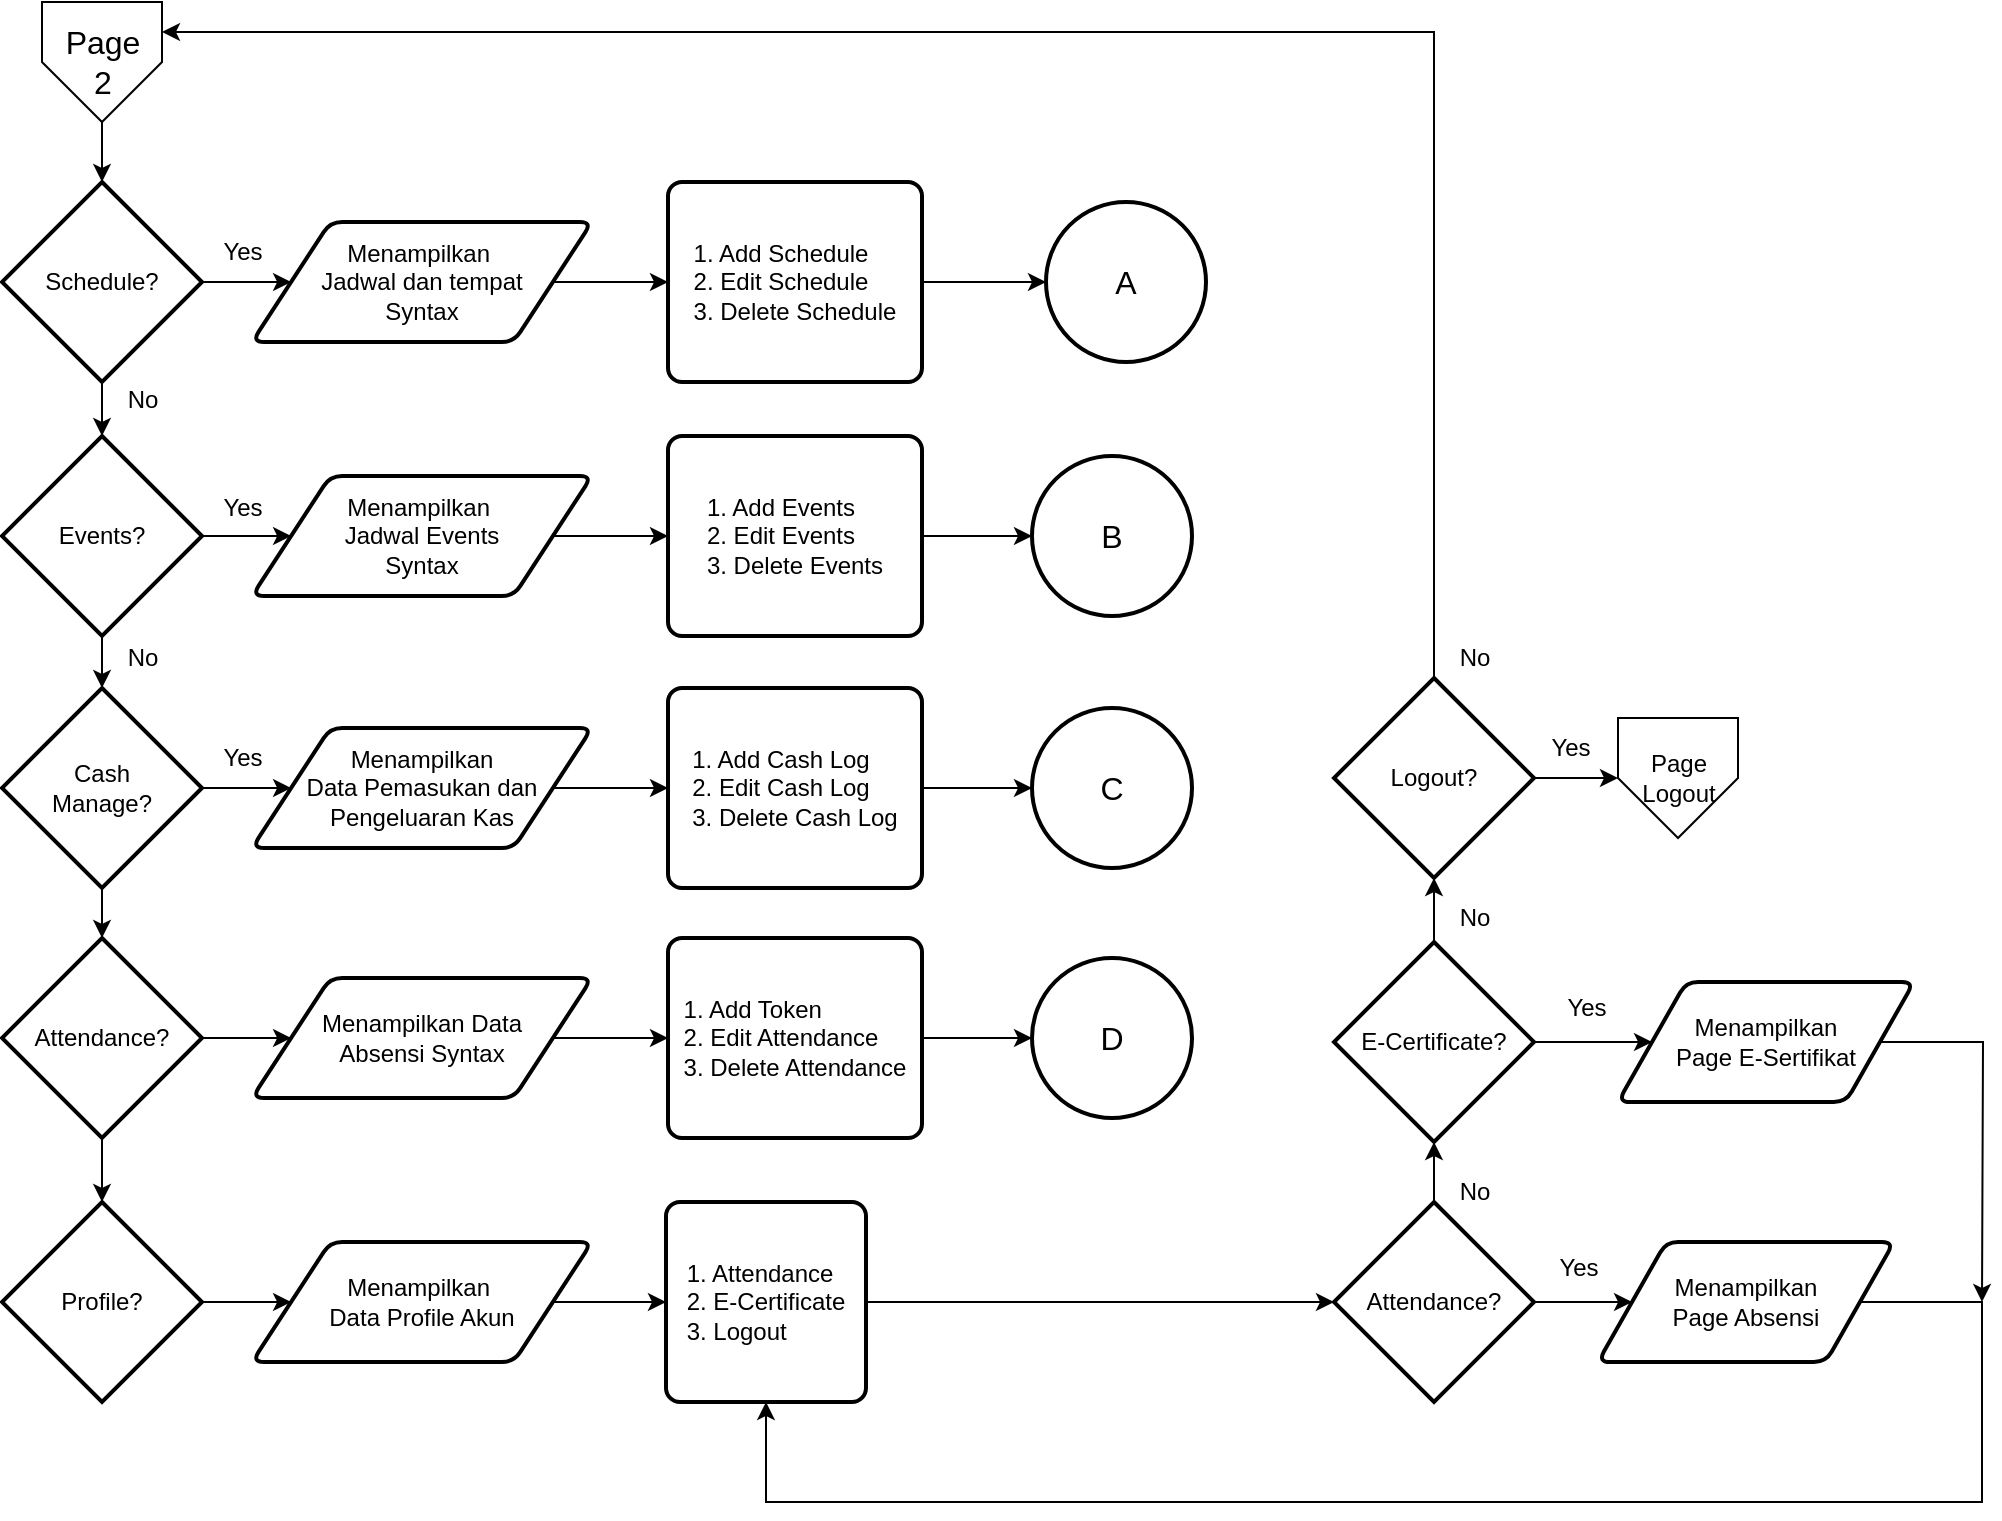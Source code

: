 <mxfile version="24.7.6">
  <diagram name="Page-1" id="h7Oh3EGUh3cBh1QtTX6X">
    <mxGraphModel dx="2100" dy="1222" grid="1" gridSize="10" guides="1" tooltips="1" connect="1" arrows="1" fold="1" page="1" pageScale="1" pageWidth="1169" pageHeight="1654" math="0" shadow="0">
      <root>
        <mxCell id="0" />
        <mxCell id="1" parent="0" />
        <mxCell id="zowKYsmVcmLUm09wKHbU-10" value="" style="edgeStyle=orthogonalEdgeStyle;rounded=0;orthogonalLoop=1;jettySize=auto;html=1;" edge="1" parent="1" source="zowKYsmVcmLUm09wKHbU-1" target="zowKYsmVcmLUm09wKHbU-3">
          <mxGeometry relative="1" as="geometry" />
        </mxCell>
        <mxCell id="zowKYsmVcmLUm09wKHbU-1" value="&lt;font style=&quot;font-size: 16px;&quot;&gt;Page&lt;/font&gt;&lt;div style=&quot;font-size: 16px;&quot;&gt;&lt;font style=&quot;font-size: 16px;&quot;&gt;2&lt;/font&gt;&lt;/div&gt;" style="verticalLabelPosition=middle;verticalAlign=middle;html=1;shape=offPageConnector;rounded=0;size=0.5;labelPosition=center;align=center;" vertex="1" parent="1">
          <mxGeometry x="50" y="40" width="60" height="60" as="geometry" />
        </mxCell>
        <mxCell id="zowKYsmVcmLUm09wKHbU-2" style="edgeStyle=orthogonalEdgeStyle;rounded=0;orthogonalLoop=1;jettySize=auto;html=1;exitX=1;exitY=0.5;exitDx=0;exitDy=0;exitPerimeter=0;entryX=0;entryY=0.5;entryDx=0;entryDy=0;" edge="1" parent="1" source="zowKYsmVcmLUm09wKHbU-3" target="zowKYsmVcmLUm09wKHbU-8">
          <mxGeometry relative="1" as="geometry" />
        </mxCell>
        <mxCell id="zowKYsmVcmLUm09wKHbU-3" value="Schedule?" style="strokeWidth=2;html=1;shape=mxgraph.flowchart.decision;whiteSpace=wrap;" vertex="1" parent="1">
          <mxGeometry x="30" y="130" width="100" height="100" as="geometry" />
        </mxCell>
        <mxCell id="zowKYsmVcmLUm09wKHbU-4" style="edgeStyle=orthogonalEdgeStyle;rounded=0;orthogonalLoop=1;jettySize=auto;html=1;exitX=1;exitY=0.5;exitDx=0;exitDy=0;exitPerimeter=0;entryX=0;entryY=0.5;entryDx=0;entryDy=0;" edge="1" parent="1" source="zowKYsmVcmLUm09wKHbU-5" target="zowKYsmVcmLUm09wKHbU-9">
          <mxGeometry relative="1" as="geometry" />
        </mxCell>
        <mxCell id="zowKYsmVcmLUm09wKHbU-26" value="" style="edgeStyle=orthogonalEdgeStyle;rounded=0;orthogonalLoop=1;jettySize=auto;html=1;" edge="1" parent="1" source="zowKYsmVcmLUm09wKHbU-5" target="zowKYsmVcmLUm09wKHbU-25">
          <mxGeometry relative="1" as="geometry" />
        </mxCell>
        <mxCell id="zowKYsmVcmLUm09wKHbU-5" value="Events?" style="strokeWidth=2;html=1;shape=mxgraph.flowchart.decision;whiteSpace=wrap;" vertex="1" parent="1">
          <mxGeometry x="30" y="257" width="100" height="100" as="geometry" />
        </mxCell>
        <mxCell id="zowKYsmVcmLUm09wKHbU-6" style="edgeStyle=orthogonalEdgeStyle;rounded=0;orthogonalLoop=1;jettySize=auto;html=1;exitX=0.5;exitY=1;exitDx=0;exitDy=0;exitPerimeter=0;entryX=0.5;entryY=0;entryDx=0;entryDy=0;entryPerimeter=0;" edge="1" parent="1" source="zowKYsmVcmLUm09wKHbU-3" target="zowKYsmVcmLUm09wKHbU-5">
          <mxGeometry relative="1" as="geometry" />
        </mxCell>
        <mxCell id="zowKYsmVcmLUm09wKHbU-7" value="No" style="text;html=1;align=center;verticalAlign=middle;resizable=0;points=[];autosize=1;strokeColor=none;fillColor=none;" vertex="1" parent="1">
          <mxGeometry x="80" y="224" width="40" height="30" as="geometry" />
        </mxCell>
        <mxCell id="zowKYsmVcmLUm09wKHbU-14" value="" style="edgeStyle=orthogonalEdgeStyle;rounded=0;orthogonalLoop=1;jettySize=auto;html=1;" edge="1" parent="1" source="zowKYsmVcmLUm09wKHbU-8" target="zowKYsmVcmLUm09wKHbU-13">
          <mxGeometry relative="1" as="geometry" />
        </mxCell>
        <mxCell id="zowKYsmVcmLUm09wKHbU-8" value="Menampilkan&amp;nbsp;&lt;div&gt;Jadwal dan tempat&lt;div&gt;Syntax&lt;/div&gt;&lt;/div&gt;" style="shape=parallelogram;html=1;strokeWidth=2;perimeter=parallelogramPerimeter;whiteSpace=wrap;rounded=1;arcSize=12;size=0.23;" vertex="1" parent="1">
          <mxGeometry x="155" y="150" width="170" height="60" as="geometry" />
        </mxCell>
        <mxCell id="zowKYsmVcmLUm09wKHbU-16" value="" style="edgeStyle=orthogonalEdgeStyle;rounded=0;orthogonalLoop=1;jettySize=auto;html=1;" edge="1" parent="1" source="zowKYsmVcmLUm09wKHbU-9" target="zowKYsmVcmLUm09wKHbU-15">
          <mxGeometry relative="1" as="geometry" />
        </mxCell>
        <mxCell id="zowKYsmVcmLUm09wKHbU-9" value="Menampilkan&amp;nbsp;&lt;div&gt;Jadwal Events&lt;div&gt;Syntax&lt;/div&gt;&lt;/div&gt;" style="shape=parallelogram;html=1;strokeWidth=2;perimeter=parallelogramPerimeter;whiteSpace=wrap;rounded=1;arcSize=12;size=0.23;" vertex="1" parent="1">
          <mxGeometry x="155" y="277" width="170" height="60" as="geometry" />
        </mxCell>
        <mxCell id="zowKYsmVcmLUm09wKHbU-11" value="Yes" style="text;html=1;align=center;verticalAlign=middle;resizable=0;points=[];autosize=1;strokeColor=none;fillColor=none;" vertex="1" parent="1">
          <mxGeometry x="130" y="150" width="40" height="30" as="geometry" />
        </mxCell>
        <mxCell id="zowKYsmVcmLUm09wKHbU-12" value="Yes" style="text;html=1;align=center;verticalAlign=middle;resizable=0;points=[];autosize=1;strokeColor=none;fillColor=none;" vertex="1" parent="1">
          <mxGeometry x="130" y="278" width="40" height="30" as="geometry" />
        </mxCell>
        <mxCell id="zowKYsmVcmLUm09wKHbU-56" value="" style="edgeStyle=orthogonalEdgeStyle;rounded=0;orthogonalLoop=1;jettySize=auto;html=1;" edge="1" parent="1" source="zowKYsmVcmLUm09wKHbU-13" target="zowKYsmVcmLUm09wKHbU-55">
          <mxGeometry relative="1" as="geometry" />
        </mxCell>
        <mxCell id="zowKYsmVcmLUm09wKHbU-13" value="&lt;div style=&quot;text-align: justify;&quot;&gt;&lt;span style=&quot;background-color: initial;&quot;&gt;1. Add Schedule&lt;/span&gt;&lt;/div&gt;&lt;div style=&quot;text-align: justify;&quot;&gt;2. Edit Schedule&lt;/div&gt;&lt;div style=&quot;text-align: justify;&quot;&gt;3. Delete Schedule&lt;/div&gt;" style="rounded=1;whiteSpace=wrap;html=1;absoluteArcSize=1;arcSize=14;strokeWidth=2;align=center;" vertex="1" parent="1">
          <mxGeometry x="363" y="130" width="127" height="100" as="geometry" />
        </mxCell>
        <mxCell id="zowKYsmVcmLUm09wKHbU-61" value="" style="edgeStyle=orthogonalEdgeStyle;rounded=0;orthogonalLoop=1;jettySize=auto;html=1;" edge="1" parent="1" source="zowKYsmVcmLUm09wKHbU-15" target="zowKYsmVcmLUm09wKHbU-57">
          <mxGeometry relative="1" as="geometry" />
        </mxCell>
        <mxCell id="zowKYsmVcmLUm09wKHbU-15" value="&lt;div style=&quot;text-align: justify;&quot;&gt;&lt;span style=&quot;background-color: initial;&quot;&gt;1. Add Events&lt;/span&gt;&lt;/div&gt;&lt;div style=&quot;text-align: justify;&quot;&gt;2. Edit Events&lt;/div&gt;&lt;div style=&quot;text-align: justify;&quot;&gt;3. Delete Events&lt;/div&gt;" style="rounded=1;whiteSpace=wrap;html=1;absoluteArcSize=1;arcSize=14;strokeWidth=2;align=center;" vertex="1" parent="1">
          <mxGeometry x="363" y="257" width="127" height="100" as="geometry" />
        </mxCell>
        <mxCell id="zowKYsmVcmLUm09wKHbU-22" value="" style="edgeStyle=orthogonalEdgeStyle;rounded=0;orthogonalLoop=1;jettySize=auto;html=1;" edge="1" parent="1" source="zowKYsmVcmLUm09wKHbU-19" target="zowKYsmVcmLUm09wKHbU-21">
          <mxGeometry relative="1" as="geometry" />
        </mxCell>
        <mxCell id="zowKYsmVcmLUm09wKHbU-19" value="Menampilkan&lt;div&gt;Data Pemasukan dan&lt;/div&gt;&lt;div&gt;Pengeluaran Kas&lt;/div&gt;" style="shape=parallelogram;html=1;strokeWidth=2;perimeter=parallelogramPerimeter;whiteSpace=wrap;rounded=1;arcSize=12;size=0.23;" vertex="1" parent="1">
          <mxGeometry x="155" y="403" width="170" height="60" as="geometry" />
        </mxCell>
        <mxCell id="zowKYsmVcmLUm09wKHbU-62" value="" style="edgeStyle=orthogonalEdgeStyle;rounded=0;orthogonalLoop=1;jettySize=auto;html=1;" edge="1" parent="1" source="zowKYsmVcmLUm09wKHbU-21" target="zowKYsmVcmLUm09wKHbU-58">
          <mxGeometry relative="1" as="geometry" />
        </mxCell>
        <mxCell id="zowKYsmVcmLUm09wKHbU-21" value="&lt;div style=&quot;text-align: justify;&quot;&gt;&lt;span style=&quot;background-color: initial;&quot;&gt;1. Add Cash Log&lt;/span&gt;&lt;/div&gt;&lt;div style=&quot;text-align: justify;&quot;&gt;2. Edit Cash Log&lt;/div&gt;&lt;div style=&quot;text-align: justify;&quot;&gt;3. Delete Cash Log&lt;/div&gt;" style="rounded=1;whiteSpace=wrap;html=1;absoluteArcSize=1;arcSize=14;strokeWidth=2;align=center;" vertex="1" parent="1">
          <mxGeometry x="363" y="383" width="127" height="100" as="geometry" />
        </mxCell>
        <mxCell id="zowKYsmVcmLUm09wKHbU-24" value="Yes" style="text;html=1;align=center;verticalAlign=middle;resizable=0;points=[];autosize=1;strokeColor=none;fillColor=none;" vertex="1" parent="1">
          <mxGeometry x="130" y="403" width="40" height="30" as="geometry" />
        </mxCell>
        <mxCell id="zowKYsmVcmLUm09wKHbU-27" value="" style="edgeStyle=orthogonalEdgeStyle;rounded=0;orthogonalLoop=1;jettySize=auto;html=1;" edge="1" parent="1" source="zowKYsmVcmLUm09wKHbU-25" target="zowKYsmVcmLUm09wKHbU-19">
          <mxGeometry relative="1" as="geometry" />
        </mxCell>
        <mxCell id="zowKYsmVcmLUm09wKHbU-33" value="" style="edgeStyle=orthogonalEdgeStyle;rounded=0;orthogonalLoop=1;jettySize=auto;html=1;" edge="1" parent="1" source="zowKYsmVcmLUm09wKHbU-25" target="zowKYsmVcmLUm09wKHbU-29">
          <mxGeometry relative="1" as="geometry" />
        </mxCell>
        <mxCell id="zowKYsmVcmLUm09wKHbU-25" value="Cash&lt;div&gt;Manage?&lt;/div&gt;" style="strokeWidth=2;html=1;shape=mxgraph.flowchart.decision;whiteSpace=wrap;" vertex="1" parent="1">
          <mxGeometry x="30" y="383" width="100" height="100" as="geometry" />
        </mxCell>
        <mxCell id="zowKYsmVcmLUm09wKHbU-28" value="No" style="text;html=1;align=center;verticalAlign=middle;resizable=0;points=[];autosize=1;strokeColor=none;fillColor=none;" vertex="1" parent="1">
          <mxGeometry x="80" y="353" width="40" height="30" as="geometry" />
        </mxCell>
        <mxCell id="zowKYsmVcmLUm09wKHbU-31" value="" style="edgeStyle=orthogonalEdgeStyle;rounded=0;orthogonalLoop=1;jettySize=auto;html=1;" edge="1" parent="1" source="zowKYsmVcmLUm09wKHbU-29" target="zowKYsmVcmLUm09wKHbU-30">
          <mxGeometry relative="1" as="geometry" />
        </mxCell>
        <mxCell id="zowKYsmVcmLUm09wKHbU-46" value="" style="edgeStyle=orthogonalEdgeStyle;rounded=0;orthogonalLoop=1;jettySize=auto;html=1;" edge="1" parent="1" source="zowKYsmVcmLUm09wKHbU-29" target="zowKYsmVcmLUm09wKHbU-35">
          <mxGeometry relative="1" as="geometry" />
        </mxCell>
        <mxCell id="zowKYsmVcmLUm09wKHbU-29" value="Attendance?" style="strokeWidth=2;html=1;shape=mxgraph.flowchart.decision;whiteSpace=wrap;" vertex="1" parent="1">
          <mxGeometry x="30" y="508" width="100" height="100" as="geometry" />
        </mxCell>
        <mxCell id="zowKYsmVcmLUm09wKHbU-34" value="" style="edgeStyle=orthogonalEdgeStyle;rounded=0;orthogonalLoop=1;jettySize=auto;html=1;" edge="1" parent="1" source="zowKYsmVcmLUm09wKHbU-30" target="zowKYsmVcmLUm09wKHbU-32">
          <mxGeometry relative="1" as="geometry" />
        </mxCell>
        <mxCell id="zowKYsmVcmLUm09wKHbU-30" value="Menampilkan Data&lt;div&gt;&lt;span style=&quot;background-color: initial;&quot;&gt;Absensi Syntax&lt;/span&gt;&lt;/div&gt;" style="shape=parallelogram;html=1;strokeWidth=2;perimeter=parallelogramPerimeter;whiteSpace=wrap;rounded=1;arcSize=12;size=0.23;" vertex="1" parent="1">
          <mxGeometry x="155" y="528" width="170" height="60" as="geometry" />
        </mxCell>
        <mxCell id="zowKYsmVcmLUm09wKHbU-63" value="" style="edgeStyle=orthogonalEdgeStyle;rounded=0;orthogonalLoop=1;jettySize=auto;html=1;" edge="1" parent="1" source="zowKYsmVcmLUm09wKHbU-32" target="zowKYsmVcmLUm09wKHbU-60">
          <mxGeometry relative="1" as="geometry" />
        </mxCell>
        <mxCell id="zowKYsmVcmLUm09wKHbU-32" value="&lt;div style=&quot;text-align: justify;&quot;&gt;&lt;span style=&quot;background-color: initial;&quot;&gt;1. Add Token&lt;/span&gt;&lt;/div&gt;&lt;div style=&quot;text-align: justify;&quot;&gt;2. Edit Attendance&lt;/div&gt;&lt;div style=&quot;text-align: justify;&quot;&gt;3. Delete Attendance&lt;/div&gt;" style="rounded=1;whiteSpace=wrap;html=1;absoluteArcSize=1;arcSize=14;strokeWidth=2;align=center;" vertex="1" parent="1">
          <mxGeometry x="363" y="508" width="127" height="100" as="geometry" />
        </mxCell>
        <mxCell id="zowKYsmVcmLUm09wKHbU-47" value="" style="edgeStyle=orthogonalEdgeStyle;rounded=0;orthogonalLoop=1;jettySize=auto;html=1;" edge="1" parent="1" source="zowKYsmVcmLUm09wKHbU-35" target="zowKYsmVcmLUm09wKHbU-36">
          <mxGeometry relative="1" as="geometry" />
        </mxCell>
        <mxCell id="zowKYsmVcmLUm09wKHbU-35" value="Profile?" style="strokeWidth=2;html=1;shape=mxgraph.flowchart.decision;whiteSpace=wrap;" vertex="1" parent="1">
          <mxGeometry x="30" y="640" width="100" height="100" as="geometry" />
        </mxCell>
        <mxCell id="zowKYsmVcmLUm09wKHbU-48" value="" style="edgeStyle=orthogonalEdgeStyle;rounded=0;orthogonalLoop=1;jettySize=auto;html=1;" edge="1" parent="1" source="zowKYsmVcmLUm09wKHbU-36" target="zowKYsmVcmLUm09wKHbU-37">
          <mxGeometry relative="1" as="geometry" />
        </mxCell>
        <mxCell id="zowKYsmVcmLUm09wKHbU-36" value="Menampilkan&amp;nbsp;&lt;div&gt;Data Profile Akun&lt;/div&gt;" style="shape=parallelogram;html=1;strokeWidth=2;perimeter=parallelogramPerimeter;whiteSpace=wrap;rounded=1;arcSize=12;size=0.23;" vertex="1" parent="1">
          <mxGeometry x="155" y="660" width="170" height="60" as="geometry" />
        </mxCell>
        <mxCell id="zowKYsmVcmLUm09wKHbU-64" value="" style="edgeStyle=orthogonalEdgeStyle;rounded=0;orthogonalLoop=1;jettySize=auto;html=1;" edge="1" parent="1" source="zowKYsmVcmLUm09wKHbU-37" target="zowKYsmVcmLUm09wKHbU-38">
          <mxGeometry relative="1" as="geometry" />
        </mxCell>
        <mxCell id="zowKYsmVcmLUm09wKHbU-37" value="&lt;div style=&quot;text-align: justify;&quot;&gt;&lt;span style=&quot;background-color: initial;&quot;&gt;1. Attendance&lt;/span&gt;&lt;/div&gt;&lt;div style=&quot;text-align: justify;&quot;&gt;2. E-Certificate&lt;/div&gt;&lt;div style=&quot;text-align: justify;&quot;&gt;3. Logout&lt;/div&gt;" style="rounded=1;whiteSpace=wrap;html=1;absoluteArcSize=1;arcSize=14;strokeWidth=2;" vertex="1" parent="1">
          <mxGeometry x="362" y="640" width="100" height="100" as="geometry" />
        </mxCell>
        <mxCell id="zowKYsmVcmLUm09wKHbU-50" value="" style="edgeStyle=orthogonalEdgeStyle;rounded=0;orthogonalLoop=1;jettySize=auto;html=1;" edge="1" parent="1" source="zowKYsmVcmLUm09wKHbU-38" target="zowKYsmVcmLUm09wKHbU-40">
          <mxGeometry relative="1" as="geometry" />
        </mxCell>
        <mxCell id="zowKYsmVcmLUm09wKHbU-66" value="" style="edgeStyle=orthogonalEdgeStyle;rounded=0;orthogonalLoop=1;jettySize=auto;html=1;" edge="1" parent="1" source="zowKYsmVcmLUm09wKHbU-38" target="zowKYsmVcmLUm09wKHbU-41">
          <mxGeometry relative="1" as="geometry" />
        </mxCell>
        <mxCell id="zowKYsmVcmLUm09wKHbU-38" value="Attendance?" style="strokeWidth=2;html=1;shape=mxgraph.flowchart.decision;whiteSpace=wrap;" vertex="1" parent="1">
          <mxGeometry x="696" y="640" width="100" height="100" as="geometry" />
        </mxCell>
        <mxCell id="zowKYsmVcmLUm09wKHbU-77" style="edgeStyle=orthogonalEdgeStyle;rounded=0;orthogonalLoop=1;jettySize=auto;html=1;exitX=1;exitY=0.5;exitDx=0;exitDy=0;entryX=0.5;entryY=1;entryDx=0;entryDy=0;" edge="1" parent="1" source="zowKYsmVcmLUm09wKHbU-40" target="zowKYsmVcmLUm09wKHbU-37">
          <mxGeometry relative="1" as="geometry">
            <mxPoint x="410" y="780" as="targetPoint" />
            <Array as="points">
              <mxPoint x="1020" y="690" />
              <mxPoint x="1020" y="790" />
              <mxPoint x="412" y="790" />
            </Array>
          </mxGeometry>
        </mxCell>
        <mxCell id="zowKYsmVcmLUm09wKHbU-40" value="Menampilkan&lt;div&gt;Page Absensi&lt;/div&gt;" style="shape=parallelogram;html=1;strokeWidth=2;perimeter=parallelogramPerimeter;whiteSpace=wrap;rounded=1;arcSize=12;size=0.23;" vertex="1" parent="1">
          <mxGeometry x="828" y="660" width="148" height="60" as="geometry" />
        </mxCell>
        <mxCell id="zowKYsmVcmLUm09wKHbU-52" value="" style="edgeStyle=orthogonalEdgeStyle;rounded=0;orthogonalLoop=1;jettySize=auto;html=1;" edge="1" parent="1" source="zowKYsmVcmLUm09wKHbU-41" target="zowKYsmVcmLUm09wKHbU-43">
          <mxGeometry relative="1" as="geometry" />
        </mxCell>
        <mxCell id="zowKYsmVcmLUm09wKHbU-69" value="" style="edgeStyle=orthogonalEdgeStyle;rounded=0;orthogonalLoop=1;jettySize=auto;html=1;" edge="1" parent="1" source="zowKYsmVcmLUm09wKHbU-41" target="zowKYsmVcmLUm09wKHbU-44">
          <mxGeometry relative="1" as="geometry" />
        </mxCell>
        <mxCell id="zowKYsmVcmLUm09wKHbU-41" value="E-Certificate?" style="strokeWidth=2;html=1;shape=mxgraph.flowchart.decision;whiteSpace=wrap;" vertex="1" parent="1">
          <mxGeometry x="696" y="510" width="100" height="100" as="geometry" />
        </mxCell>
        <mxCell id="zowKYsmVcmLUm09wKHbU-76" style="edgeStyle=orthogonalEdgeStyle;rounded=0;orthogonalLoop=1;jettySize=auto;html=1;exitX=1;exitY=0.5;exitDx=0;exitDy=0;" edge="1" parent="1" source="zowKYsmVcmLUm09wKHbU-43">
          <mxGeometry relative="1" as="geometry">
            <mxPoint x="1020" y="690" as="targetPoint" />
          </mxGeometry>
        </mxCell>
        <mxCell id="zowKYsmVcmLUm09wKHbU-43" value="Menampilkan&lt;div&gt;Page E-Sertifikat&lt;/div&gt;" style="shape=parallelogram;html=1;strokeWidth=2;perimeter=parallelogramPerimeter;whiteSpace=wrap;rounded=1;arcSize=12;size=0.23;" vertex="1" parent="1">
          <mxGeometry x="838" y="530" width="148" height="60" as="geometry" />
        </mxCell>
        <mxCell id="zowKYsmVcmLUm09wKHbU-54" value="" style="edgeStyle=orthogonalEdgeStyle;rounded=0;orthogonalLoop=1;jettySize=auto;html=1;" edge="1" parent="1" source="zowKYsmVcmLUm09wKHbU-44" target="zowKYsmVcmLUm09wKHbU-45">
          <mxGeometry relative="1" as="geometry" />
        </mxCell>
        <mxCell id="zowKYsmVcmLUm09wKHbU-74" style="edgeStyle=orthogonalEdgeStyle;rounded=0;orthogonalLoop=1;jettySize=auto;html=1;exitX=0.5;exitY=0;exitDx=0;exitDy=0;exitPerimeter=0;entryX=1;entryY=0.25;entryDx=0;entryDy=0;" edge="1" parent="1" source="zowKYsmVcmLUm09wKHbU-44" target="zowKYsmVcmLUm09wKHbU-1">
          <mxGeometry relative="1" as="geometry">
            <mxPoint x="746.667" y="70" as="targetPoint" />
          </mxGeometry>
        </mxCell>
        <mxCell id="zowKYsmVcmLUm09wKHbU-44" value="Logout?" style="strokeWidth=2;html=1;shape=mxgraph.flowchart.decision;whiteSpace=wrap;" vertex="1" parent="1">
          <mxGeometry x="696" y="378" width="100" height="100" as="geometry" />
        </mxCell>
        <mxCell id="zowKYsmVcmLUm09wKHbU-45" value="&lt;font style=&quot;font-size: 12px;&quot;&gt;Page&lt;/font&gt;&lt;div style=&quot;&quot;&gt;&lt;font style=&quot;font-size: 12px;&quot;&gt;Logout&lt;/font&gt;&lt;/div&gt;" style="verticalLabelPosition=middle;verticalAlign=middle;html=1;shape=offPageConnector;rounded=0;size=0.5;labelPosition=center;align=center;" vertex="1" parent="1">
          <mxGeometry x="838" y="398" width="60" height="60" as="geometry" />
        </mxCell>
        <mxCell id="zowKYsmVcmLUm09wKHbU-55" value="&lt;font style=&quot;font-size: 16px;&quot;&gt;A&lt;/font&gt;" style="ellipse;whiteSpace=wrap;html=1;rounded=1;arcSize=14;strokeWidth=2;" vertex="1" parent="1">
          <mxGeometry x="552" y="140" width="80" height="80" as="geometry" />
        </mxCell>
        <mxCell id="zowKYsmVcmLUm09wKHbU-57" value="&lt;font style=&quot;font-size: 16px;&quot;&gt;B&lt;/font&gt;&lt;span style=&quot;color: rgba(0, 0, 0, 0); font-family: monospace; font-size: 0px; text-align: start; text-wrap: nowrap;&quot;&gt;%3CmxGraphModel%3E%3Croot%3E%3CmxCell%20id%3D%220%22%2F%3E%3CmxCell%20id%3D%221%22%20parent%3D%220%22%2F%3E%3CmxCell%20id%3D%222%22%20value%3D%22%26lt%3Bfont%20style%3D%26quot%3Bfont-size%3A%2016px%3B%26quot%3B%26gt%3BA%26lt%3B%2Ffont%26gt%3B%22%20style%3D%22ellipse%3BwhiteSpace%3Dwrap%3Bhtml%3D1%3Brounded%3D1%3BarcSize%3D14%3BstrokeWidth%3D2%3B%22%20vertex%3D%221%22%20parent%3D%221%22%3E%3CmxGeometry%20x%3D%22552%22%20y%3D%22140%22%20width%3D%2280%22%20height%3D%2280%22%20as%3D%22geometry%22%2F%3E%3C%2FmxCell%3E%3C%2Froot%3E%3C%2FmxGraphModel%3E&lt;/span&gt;" style="ellipse;whiteSpace=wrap;html=1;rounded=1;arcSize=14;strokeWidth=2;" vertex="1" parent="1">
          <mxGeometry x="545" y="267" width="80" height="80" as="geometry" />
        </mxCell>
        <mxCell id="zowKYsmVcmLUm09wKHbU-58" value="&lt;font style=&quot;font-size: 16px;&quot;&gt;C&lt;/font&gt;" style="ellipse;whiteSpace=wrap;html=1;rounded=1;arcSize=14;strokeWidth=2;" vertex="1" parent="1">
          <mxGeometry x="545" y="393" width="80" height="80" as="geometry" />
        </mxCell>
        <mxCell id="zowKYsmVcmLUm09wKHbU-60" value="&lt;span style=&quot;font-size: 16px;&quot;&gt;D&lt;/span&gt;" style="ellipse;whiteSpace=wrap;html=1;rounded=1;arcSize=14;strokeWidth=2;" vertex="1" parent="1">
          <mxGeometry x="545" y="518" width="80" height="80" as="geometry" />
        </mxCell>
        <mxCell id="zowKYsmVcmLUm09wKHbU-65" value="Yes" style="text;html=1;align=center;verticalAlign=middle;resizable=0;points=[];autosize=1;strokeColor=none;fillColor=none;" vertex="1" parent="1">
          <mxGeometry x="798" y="658" width="40" height="30" as="geometry" />
        </mxCell>
        <mxCell id="zowKYsmVcmLUm09wKHbU-67" value="Yes" style="text;html=1;align=center;verticalAlign=middle;resizable=0;points=[];autosize=1;strokeColor=none;fillColor=none;" vertex="1" parent="1">
          <mxGeometry x="802" y="528" width="40" height="30" as="geometry" />
        </mxCell>
        <mxCell id="zowKYsmVcmLUm09wKHbU-68" value="No" style="text;html=1;align=center;verticalAlign=middle;resizable=0;points=[];autosize=1;strokeColor=none;fillColor=none;" vertex="1" parent="1">
          <mxGeometry x="746" y="620" width="40" height="30" as="geometry" />
        </mxCell>
        <mxCell id="zowKYsmVcmLUm09wKHbU-70" value="No" style="text;html=1;align=center;verticalAlign=middle;resizable=0;points=[];autosize=1;strokeColor=none;fillColor=none;" vertex="1" parent="1">
          <mxGeometry x="746" y="483" width="40" height="30" as="geometry" />
        </mxCell>
        <mxCell id="zowKYsmVcmLUm09wKHbU-71" value="Yes" style="text;html=1;align=center;verticalAlign=middle;resizable=0;points=[];autosize=1;strokeColor=none;fillColor=none;" vertex="1" parent="1">
          <mxGeometry x="794" y="398" width="40" height="30" as="geometry" />
        </mxCell>
        <mxCell id="zowKYsmVcmLUm09wKHbU-75" value="No" style="text;html=1;align=center;verticalAlign=middle;resizable=0;points=[];autosize=1;strokeColor=none;fillColor=none;" vertex="1" parent="1">
          <mxGeometry x="746" y="353" width="40" height="30" as="geometry" />
        </mxCell>
      </root>
    </mxGraphModel>
  </diagram>
</mxfile>
